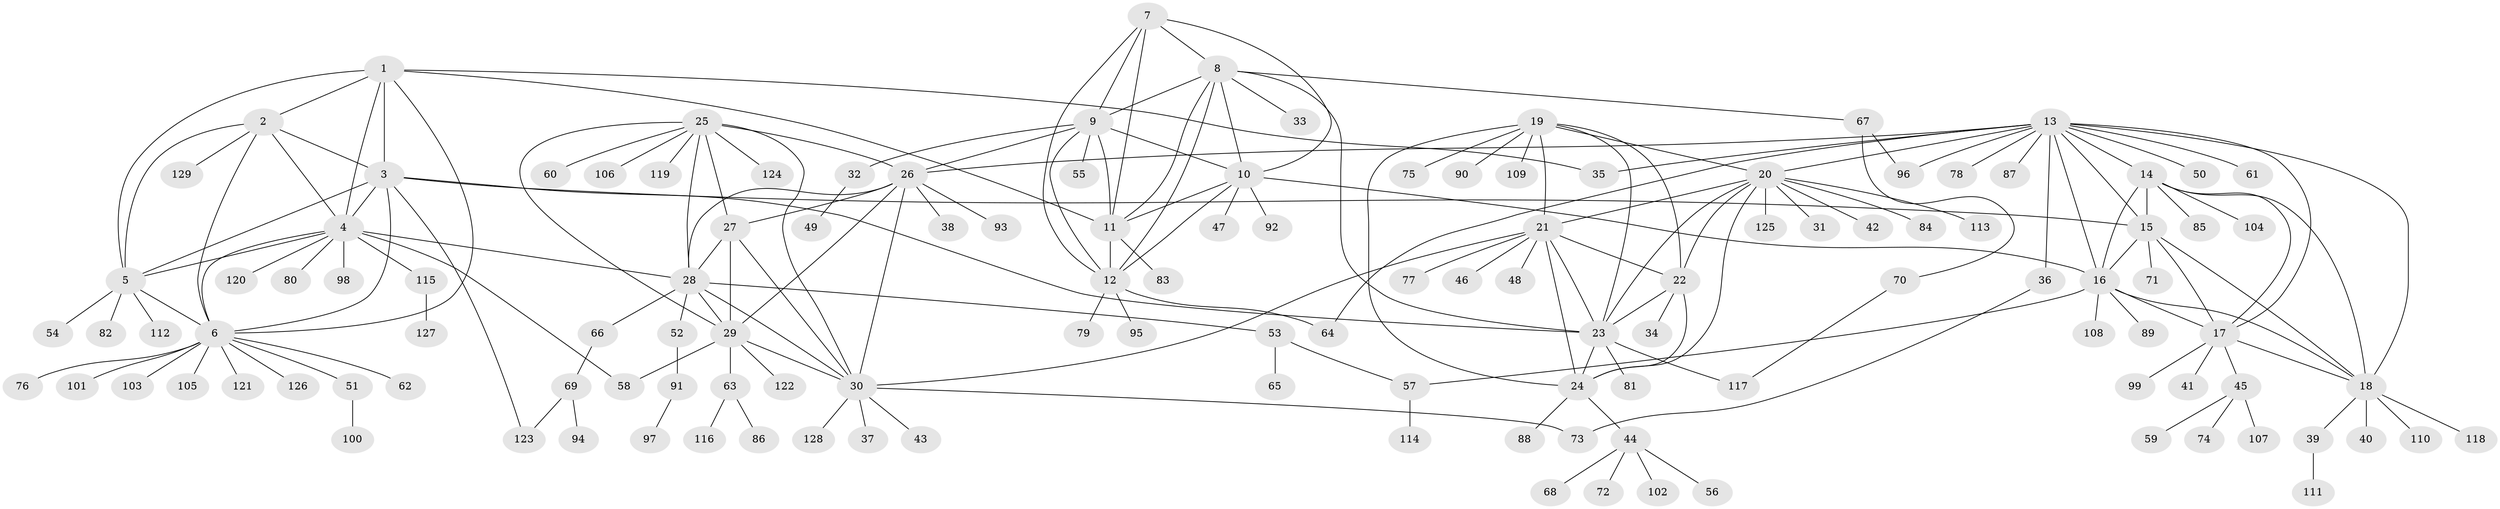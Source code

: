 // coarse degree distribution, {8: 0.05128205128205128, 2: 0.1282051282051282, 1: 0.5128205128205128, 9: 0.01282051282051282, 7: 0.07692307692307693, 6: 0.10256410256410256, 4: 0.01282051282051282, 3: 0.02564102564102564, 5: 0.05128205128205128, 13: 0.01282051282051282, 10: 0.01282051282051282}
// Generated by graph-tools (version 1.1) at 2025/37/03/04/25 23:37:37]
// undirected, 129 vertices, 192 edges
graph export_dot {
  node [color=gray90,style=filled];
  1;
  2;
  3;
  4;
  5;
  6;
  7;
  8;
  9;
  10;
  11;
  12;
  13;
  14;
  15;
  16;
  17;
  18;
  19;
  20;
  21;
  22;
  23;
  24;
  25;
  26;
  27;
  28;
  29;
  30;
  31;
  32;
  33;
  34;
  35;
  36;
  37;
  38;
  39;
  40;
  41;
  42;
  43;
  44;
  45;
  46;
  47;
  48;
  49;
  50;
  51;
  52;
  53;
  54;
  55;
  56;
  57;
  58;
  59;
  60;
  61;
  62;
  63;
  64;
  65;
  66;
  67;
  68;
  69;
  70;
  71;
  72;
  73;
  74;
  75;
  76;
  77;
  78;
  79;
  80;
  81;
  82;
  83;
  84;
  85;
  86;
  87;
  88;
  89;
  90;
  91;
  92;
  93;
  94;
  95;
  96;
  97;
  98;
  99;
  100;
  101;
  102;
  103;
  104;
  105;
  106;
  107;
  108;
  109;
  110;
  111;
  112;
  113;
  114;
  115;
  116;
  117;
  118;
  119;
  120;
  121;
  122;
  123;
  124;
  125;
  126;
  127;
  128;
  129;
  1 -- 2;
  1 -- 3;
  1 -- 4;
  1 -- 5;
  1 -- 6;
  1 -- 11;
  1 -- 35;
  2 -- 3;
  2 -- 4;
  2 -- 5;
  2 -- 6;
  2 -- 129;
  3 -- 4;
  3 -- 5;
  3 -- 6;
  3 -- 15;
  3 -- 23;
  3 -- 123;
  4 -- 5;
  4 -- 6;
  4 -- 28;
  4 -- 58;
  4 -- 80;
  4 -- 98;
  4 -- 115;
  4 -- 120;
  5 -- 6;
  5 -- 54;
  5 -- 82;
  5 -- 112;
  6 -- 51;
  6 -- 62;
  6 -- 76;
  6 -- 101;
  6 -- 103;
  6 -- 105;
  6 -- 121;
  6 -- 126;
  7 -- 8;
  7 -- 9;
  7 -- 10;
  7 -- 11;
  7 -- 12;
  8 -- 9;
  8 -- 10;
  8 -- 11;
  8 -- 12;
  8 -- 23;
  8 -- 33;
  8 -- 67;
  9 -- 10;
  9 -- 11;
  9 -- 12;
  9 -- 26;
  9 -- 32;
  9 -- 55;
  10 -- 11;
  10 -- 12;
  10 -- 16;
  10 -- 47;
  10 -- 92;
  11 -- 12;
  11 -- 83;
  12 -- 64;
  12 -- 79;
  12 -- 95;
  13 -- 14;
  13 -- 15;
  13 -- 16;
  13 -- 17;
  13 -- 18;
  13 -- 20;
  13 -- 26;
  13 -- 35;
  13 -- 36;
  13 -- 50;
  13 -- 61;
  13 -- 64;
  13 -- 78;
  13 -- 87;
  13 -- 96;
  14 -- 15;
  14 -- 16;
  14 -- 17;
  14 -- 18;
  14 -- 85;
  14 -- 104;
  15 -- 16;
  15 -- 17;
  15 -- 18;
  15 -- 71;
  16 -- 17;
  16 -- 18;
  16 -- 57;
  16 -- 89;
  16 -- 108;
  17 -- 18;
  17 -- 41;
  17 -- 45;
  17 -- 99;
  18 -- 39;
  18 -- 40;
  18 -- 110;
  18 -- 118;
  19 -- 20;
  19 -- 21;
  19 -- 22;
  19 -- 23;
  19 -- 24;
  19 -- 75;
  19 -- 90;
  19 -- 109;
  20 -- 21;
  20 -- 22;
  20 -- 23;
  20 -- 24;
  20 -- 31;
  20 -- 42;
  20 -- 84;
  20 -- 113;
  20 -- 125;
  21 -- 22;
  21 -- 23;
  21 -- 24;
  21 -- 30;
  21 -- 46;
  21 -- 48;
  21 -- 77;
  22 -- 23;
  22 -- 24;
  22 -- 34;
  23 -- 24;
  23 -- 81;
  23 -- 117;
  24 -- 44;
  24 -- 88;
  25 -- 26;
  25 -- 27;
  25 -- 28;
  25 -- 29;
  25 -- 30;
  25 -- 60;
  25 -- 106;
  25 -- 119;
  25 -- 124;
  26 -- 27;
  26 -- 28;
  26 -- 29;
  26 -- 30;
  26 -- 38;
  26 -- 93;
  27 -- 28;
  27 -- 29;
  27 -- 30;
  28 -- 29;
  28 -- 30;
  28 -- 52;
  28 -- 53;
  28 -- 66;
  29 -- 30;
  29 -- 58;
  29 -- 63;
  29 -- 122;
  30 -- 37;
  30 -- 43;
  30 -- 73;
  30 -- 128;
  32 -- 49;
  36 -- 73;
  39 -- 111;
  44 -- 56;
  44 -- 68;
  44 -- 72;
  44 -- 102;
  45 -- 59;
  45 -- 74;
  45 -- 107;
  51 -- 100;
  52 -- 91;
  53 -- 57;
  53 -- 65;
  57 -- 114;
  63 -- 86;
  63 -- 116;
  66 -- 69;
  67 -- 70;
  67 -- 96;
  69 -- 94;
  69 -- 123;
  70 -- 117;
  91 -- 97;
  115 -- 127;
}
